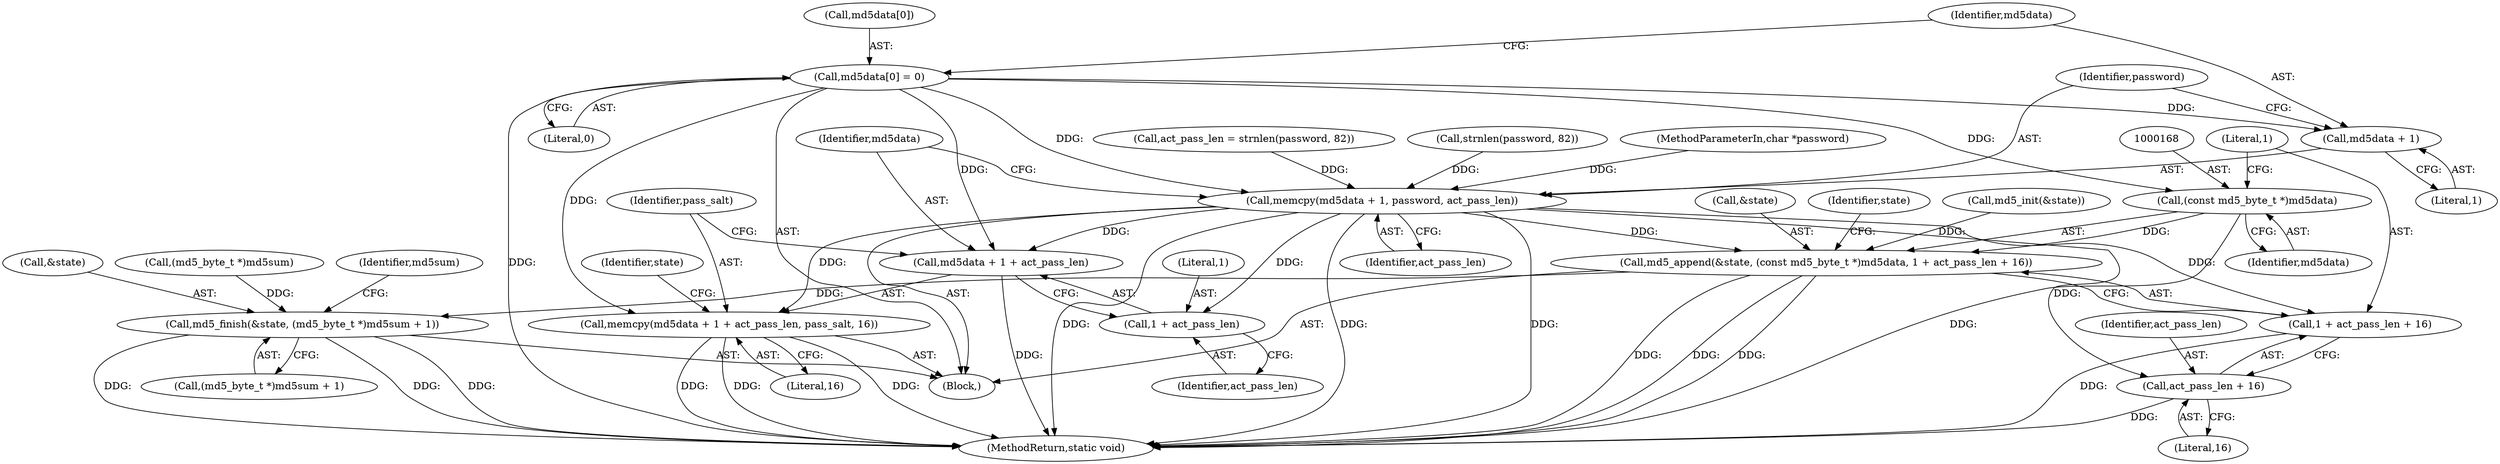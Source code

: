digraph "0_MAC-Telnet_b69d11727d4f0f8cf719c79e3fb700f55ca03e9a_0@array" {
"1000142" [label="(Call,md5data[0] = 0)"];
"1000147" [label="(Call,memcpy(md5data + 1, password, act_pass_len))"];
"1000153" [label="(Call,memcpy(md5data + 1 + act_pass_len, pass_salt, 16))"];
"1000154" [label="(Call,md5data + 1 + act_pass_len)"];
"1000156" [label="(Call,1 + act_pass_len)"];
"1000164" [label="(Call,md5_append(&state, (const md5_byte_t *)md5data, 1 + act_pass_len + 16))"];
"1000175" [label="(Call,md5_finish(&state, (md5_byte_t *)md5sum + 1))"];
"1000170" [label="(Call,1 + act_pass_len + 16)"];
"1000172" [label="(Call,act_pass_len + 16)"];
"1000148" [label="(Call,md5data + 1)"];
"1000167" [label="(Call,(const md5_byte_t *)md5data)"];
"1000165" [label="(Call,&state)"];
"1000177" [label="(Identifier,state)"];
"1000146" [label="(Literal,0)"];
"1000164" [label="(Call,md5_append(&state, (const md5_byte_t *)md5data, 1 + act_pass_len + 16))"];
"1000139" [label="(Call,strnlen(password, 82))"];
"1000176" [label="(Call,&state)"];
"1000169" [label="(Identifier,md5data)"];
"1000174" [label="(Literal,16)"];
"1000179" [label="(Call,(md5_byte_t *)md5sum)"];
"1000170" [label="(Call,1 + act_pass_len + 16)"];
"1000152" [label="(Identifier,act_pass_len)"];
"1000148" [label="(Call,md5data + 1)"];
"1000160" [label="(Literal,16)"];
"1000147" [label="(Call,memcpy(md5data + 1, password, act_pass_len))"];
"1000173" [label="(Identifier,act_pass_len)"];
"1000108" [label="(MethodParameterIn,char *password)"];
"1000158" [label="(Identifier,act_pass_len)"];
"1000154" [label="(Call,md5data + 1 + act_pass_len)"];
"1000151" [label="(Identifier,password)"];
"1000109" [label="(Block,)"];
"1000171" [label="(Literal,1)"];
"1000150" [label="(Literal,1)"];
"1000178" [label="(Call,(md5_byte_t *)md5sum + 1)"];
"1000267" [label="(MethodReturn,static void)"];
"1000137" [label="(Call,act_pass_len = strnlen(password, 82))"];
"1000167" [label="(Call,(const md5_byte_t *)md5data)"];
"1000149" [label="(Identifier,md5data)"];
"1000153" [label="(Call,memcpy(md5data + 1 + act_pass_len, pass_salt, 16))"];
"1000143" [label="(Call,md5data[0])"];
"1000142" [label="(Call,md5data[0] = 0)"];
"1000185" [label="(Identifier,md5sum)"];
"1000155" [label="(Identifier,md5data)"];
"1000157" [label="(Literal,1)"];
"1000161" [label="(Call,md5_init(&state))"];
"1000156" [label="(Call,1 + act_pass_len)"];
"1000175" [label="(Call,md5_finish(&state, (md5_byte_t *)md5sum + 1))"];
"1000159" [label="(Identifier,pass_salt)"];
"1000172" [label="(Call,act_pass_len + 16)"];
"1000163" [label="(Identifier,state)"];
"1000142" -> "1000109"  [label="AST: "];
"1000142" -> "1000146"  [label="CFG: "];
"1000143" -> "1000142"  [label="AST: "];
"1000146" -> "1000142"  [label="AST: "];
"1000149" -> "1000142"  [label="CFG: "];
"1000142" -> "1000267"  [label="DDG: "];
"1000142" -> "1000147"  [label="DDG: "];
"1000142" -> "1000148"  [label="DDG: "];
"1000142" -> "1000153"  [label="DDG: "];
"1000142" -> "1000154"  [label="DDG: "];
"1000142" -> "1000167"  [label="DDG: "];
"1000147" -> "1000109"  [label="AST: "];
"1000147" -> "1000152"  [label="CFG: "];
"1000148" -> "1000147"  [label="AST: "];
"1000151" -> "1000147"  [label="AST: "];
"1000152" -> "1000147"  [label="AST: "];
"1000155" -> "1000147"  [label="CFG: "];
"1000147" -> "1000267"  [label="DDG: "];
"1000147" -> "1000267"  [label="DDG: "];
"1000147" -> "1000267"  [label="DDG: "];
"1000139" -> "1000147"  [label="DDG: "];
"1000108" -> "1000147"  [label="DDG: "];
"1000137" -> "1000147"  [label="DDG: "];
"1000147" -> "1000153"  [label="DDG: "];
"1000147" -> "1000154"  [label="DDG: "];
"1000147" -> "1000156"  [label="DDG: "];
"1000147" -> "1000164"  [label="DDG: "];
"1000147" -> "1000170"  [label="DDG: "];
"1000147" -> "1000172"  [label="DDG: "];
"1000153" -> "1000109"  [label="AST: "];
"1000153" -> "1000160"  [label="CFG: "];
"1000154" -> "1000153"  [label="AST: "];
"1000159" -> "1000153"  [label="AST: "];
"1000160" -> "1000153"  [label="AST: "];
"1000163" -> "1000153"  [label="CFG: "];
"1000153" -> "1000267"  [label="DDG: "];
"1000153" -> "1000267"  [label="DDG: "];
"1000153" -> "1000267"  [label="DDG: "];
"1000154" -> "1000156"  [label="CFG: "];
"1000155" -> "1000154"  [label="AST: "];
"1000156" -> "1000154"  [label="AST: "];
"1000159" -> "1000154"  [label="CFG: "];
"1000154" -> "1000267"  [label="DDG: "];
"1000156" -> "1000158"  [label="CFG: "];
"1000157" -> "1000156"  [label="AST: "];
"1000158" -> "1000156"  [label="AST: "];
"1000164" -> "1000109"  [label="AST: "];
"1000164" -> "1000170"  [label="CFG: "];
"1000165" -> "1000164"  [label="AST: "];
"1000167" -> "1000164"  [label="AST: "];
"1000170" -> "1000164"  [label="AST: "];
"1000177" -> "1000164"  [label="CFG: "];
"1000164" -> "1000267"  [label="DDG: "];
"1000164" -> "1000267"  [label="DDG: "];
"1000164" -> "1000267"  [label="DDG: "];
"1000161" -> "1000164"  [label="DDG: "];
"1000167" -> "1000164"  [label="DDG: "];
"1000164" -> "1000175"  [label="DDG: "];
"1000175" -> "1000109"  [label="AST: "];
"1000175" -> "1000178"  [label="CFG: "];
"1000176" -> "1000175"  [label="AST: "];
"1000178" -> "1000175"  [label="AST: "];
"1000185" -> "1000175"  [label="CFG: "];
"1000175" -> "1000267"  [label="DDG: "];
"1000175" -> "1000267"  [label="DDG: "];
"1000175" -> "1000267"  [label="DDG: "];
"1000179" -> "1000175"  [label="DDG: "];
"1000170" -> "1000172"  [label="CFG: "];
"1000171" -> "1000170"  [label="AST: "];
"1000172" -> "1000170"  [label="AST: "];
"1000170" -> "1000267"  [label="DDG: "];
"1000172" -> "1000174"  [label="CFG: "];
"1000173" -> "1000172"  [label="AST: "];
"1000174" -> "1000172"  [label="AST: "];
"1000172" -> "1000267"  [label="DDG: "];
"1000148" -> "1000150"  [label="CFG: "];
"1000149" -> "1000148"  [label="AST: "];
"1000150" -> "1000148"  [label="AST: "];
"1000151" -> "1000148"  [label="CFG: "];
"1000167" -> "1000169"  [label="CFG: "];
"1000168" -> "1000167"  [label="AST: "];
"1000169" -> "1000167"  [label="AST: "];
"1000171" -> "1000167"  [label="CFG: "];
"1000167" -> "1000267"  [label="DDG: "];
}
